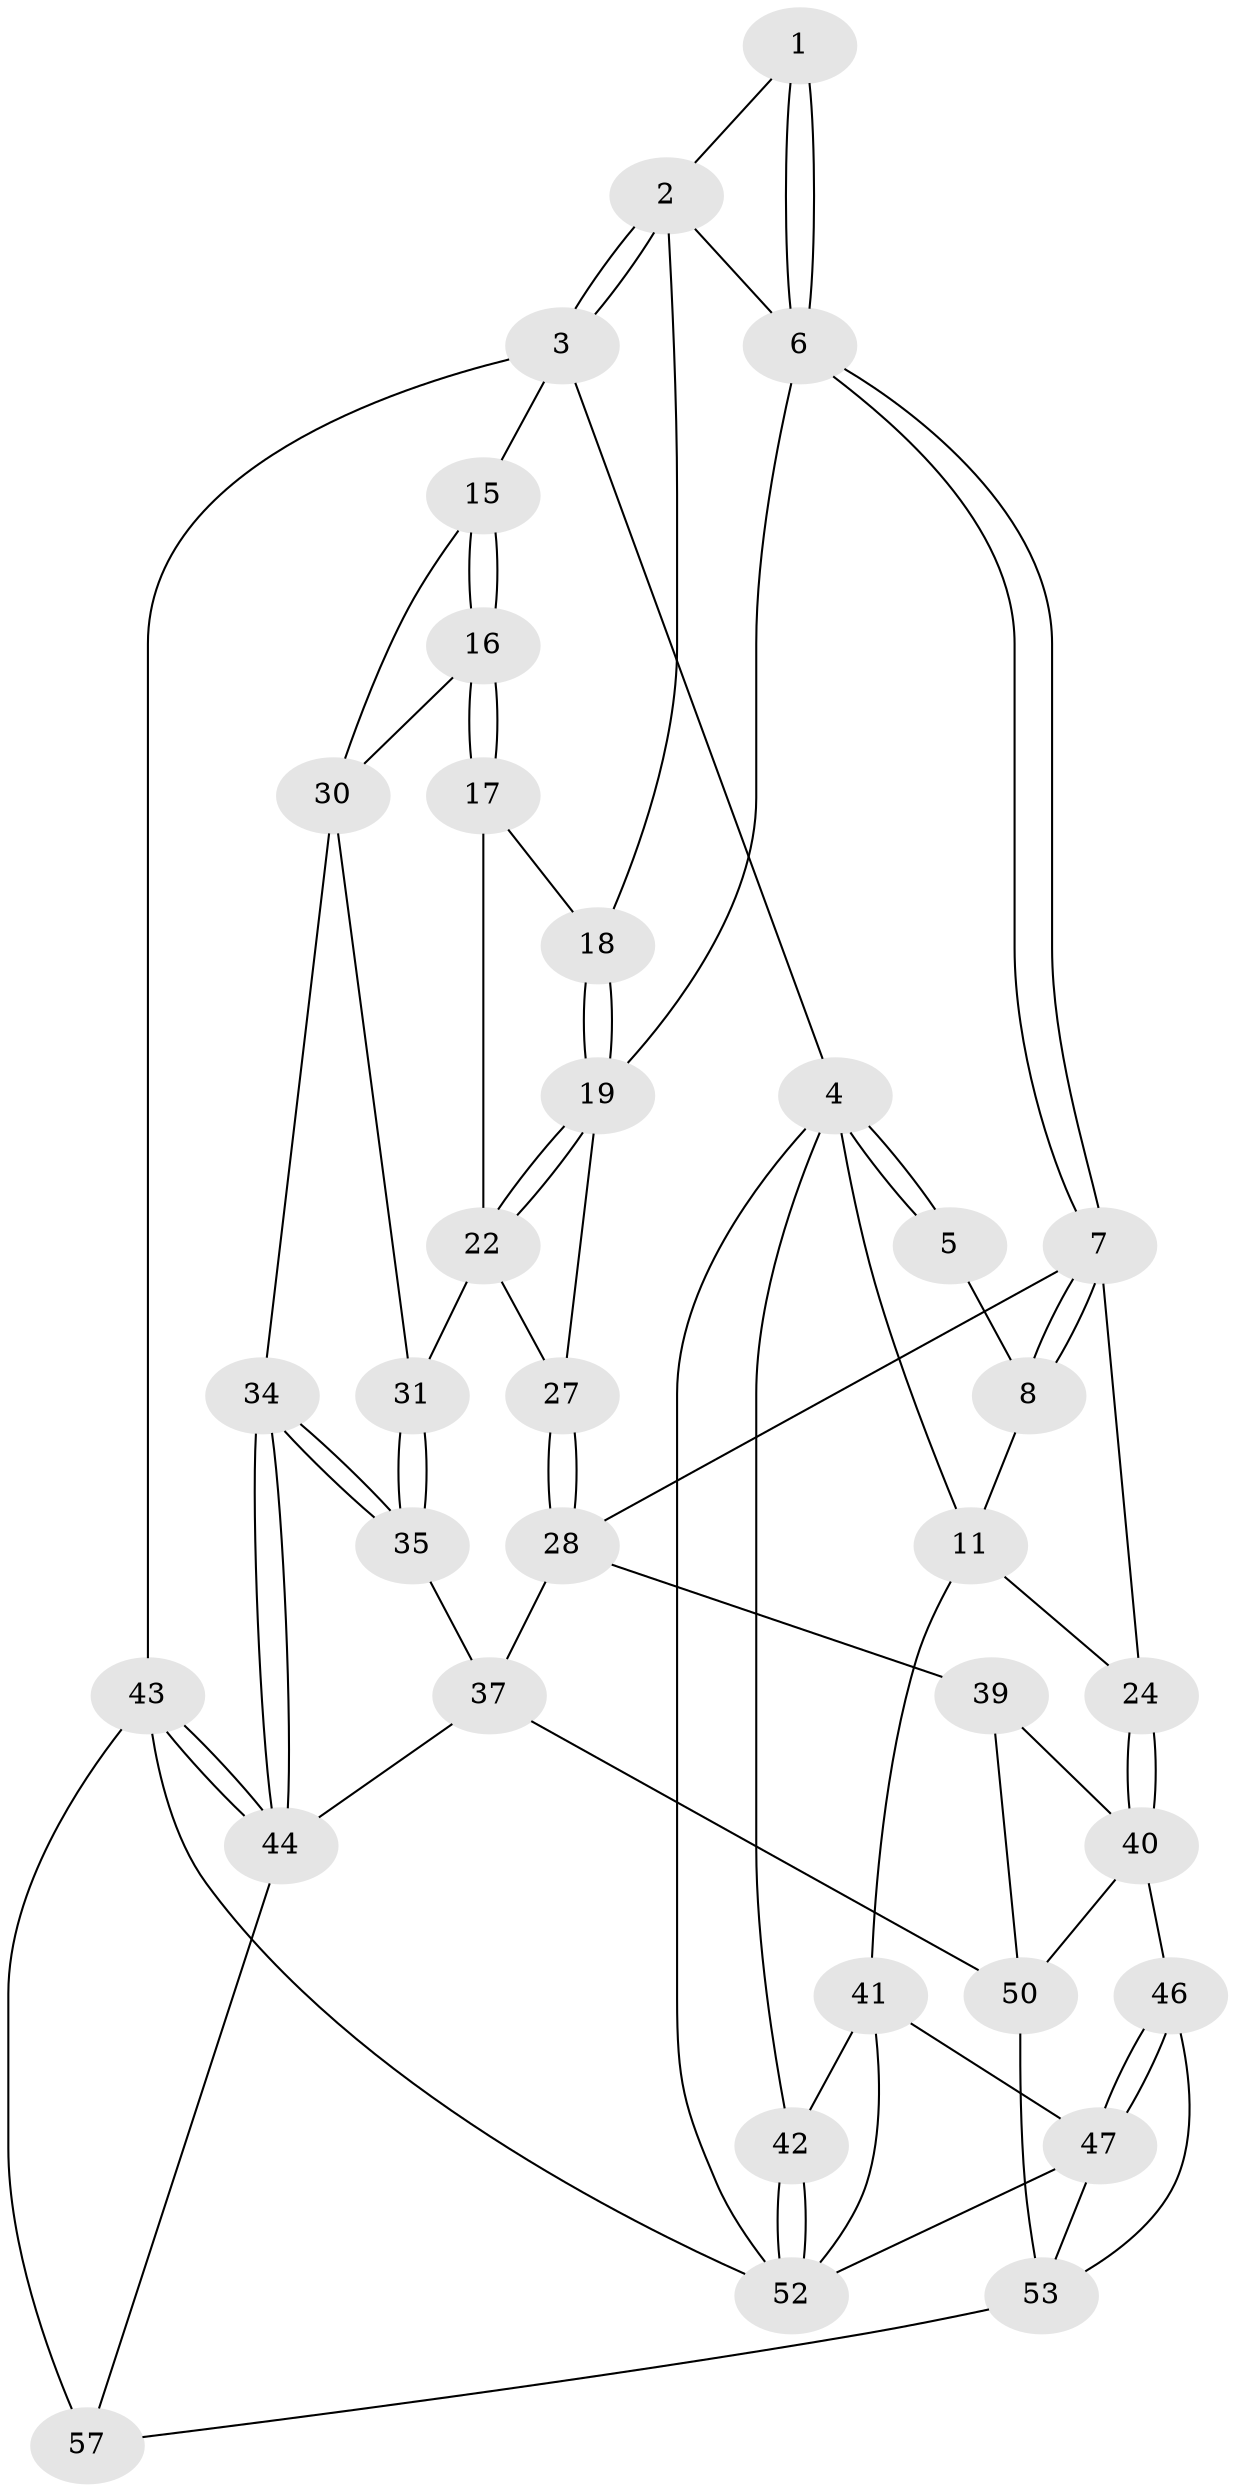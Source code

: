 // original degree distribution, {3: 0.03389830508474576, 4: 0.2542372881355932, 5: 0.5084745762711864, 6: 0.2033898305084746}
// Generated by graph-tools (version 1.1) at 2025/12/02/27/25 16:12:00]
// undirected, 35 vertices, 79 edges
graph export_dot {
graph [start="1"]
  node [color=gray90,style=filled];
  1 [pos="+0.31077504035803627+0"];
  2 [pos="+0.8024578008728788+0",super="+13"];
  3 [pos="+1+0"];
  4 [pos="+0+0",super="+12"];
  5 [pos="+0.19487840123780742+0",super="+9"];
  6 [pos="+0.4520179003508341+0.21389631197928083",super="+14"];
  7 [pos="+0.4422059810361422+0.2241942283147589",super="+23"];
  8 [pos="+0.3114316311346315+0.18354681422675043",super="+10"];
  11 [pos="+0.09522667607192145+0.2824666898427618",super="+25"];
  15 [pos="+1+0.2682088449545758"];
  16 [pos="+1+0.26067103015009474",super="+26"];
  17 [pos="+0.9301546398069244+0.2140441928548177",super="+21"];
  18 [pos="+0.8240803005295805+0.13105920794721954"];
  19 [pos="+0.7857719400931255+0.23585772046742554",super="+20"];
  22 [pos="+0.7791545074560545+0.34011665221604925",super="+29"];
  24 [pos="+0.36816729284725086+0.40102554946685504"];
  27 [pos="+0.6547849339056384+0.3557832660111102"];
  28 [pos="+0.6131011155056271+0.4209518562735382",super="+38"];
  30 [pos="+0.9176432708718425+0.35583611540019494",super="+33"];
  31 [pos="+0.9007752835140195+0.38393433729879106",super="+32"];
  34 [pos="+1+0.7091786704940478"];
  35 [pos="+1+0.5660791798063304",super="+36"];
  37 [pos="+0.6794524536358452+0.5923361781181796",super="+49"];
  39 [pos="+0.5802226792701802+0.48771523093846353"];
  40 [pos="+0.3918533573599711+0.44031609656387394",super="+45"];
  41 [pos="+0.14010882306757233+0.560038792823454",super="+48"];
  42 [pos="+0+0.41324962917096236"];
  43 [pos="+1+1",super="+58"];
  44 [pos="+1+0.932308246813258",super="+54"];
  46 [pos="+0.3286229454590158+0.7012881771070864"];
  47 [pos="+0.23211297472690617+0.7872003140664277",super="+56"];
  50 [pos="+0.673885909054142+0.6948697854771778",super="+51"];
  52 [pos="+0+0.8344797540813413",super="+59"];
  53 [pos="+0.4327922501598547+0.7159670077303475",super="+55"];
  57 [pos="+0.5848114136102148+0.8645285345656472"];
  1 -- 2;
  1 -- 6;
  1 -- 6;
  2 -- 3;
  2 -- 3;
  2 -- 18;
  2 -- 6;
  3 -- 4;
  3 -- 15;
  3 -- 43;
  4 -- 5;
  4 -- 5;
  4 -- 52;
  4 -- 42;
  4 -- 11;
  5 -- 8 [weight=2];
  6 -- 7;
  6 -- 7;
  6 -- 19;
  7 -- 8;
  7 -- 8;
  7 -- 24;
  7 -- 28;
  8 -- 11;
  11 -- 24;
  11 -- 41;
  15 -- 16;
  15 -- 16;
  15 -- 30;
  16 -- 17 [weight=2];
  16 -- 17;
  16 -- 30;
  17 -- 18;
  17 -- 22;
  18 -- 19;
  18 -- 19;
  19 -- 22;
  19 -- 22;
  19 -- 27;
  22 -- 27;
  22 -- 31;
  24 -- 40;
  24 -- 40;
  27 -- 28;
  27 -- 28;
  28 -- 37;
  28 -- 39;
  30 -- 31;
  30 -- 34;
  31 -- 35 [weight=2];
  31 -- 35;
  34 -- 35;
  34 -- 35;
  34 -- 44;
  34 -- 44;
  35 -- 37;
  37 -- 50;
  37 -- 44;
  39 -- 40;
  39 -- 50;
  40 -- 50;
  40 -- 46;
  41 -- 42;
  41 -- 52;
  41 -- 47;
  42 -- 52;
  42 -- 52;
  43 -- 44;
  43 -- 44;
  43 -- 57;
  43 -- 52 [weight=2];
  44 -- 57;
  46 -- 47;
  46 -- 47;
  46 -- 53;
  47 -- 52;
  47 -- 53;
  50 -- 53;
  53 -- 57;
}
